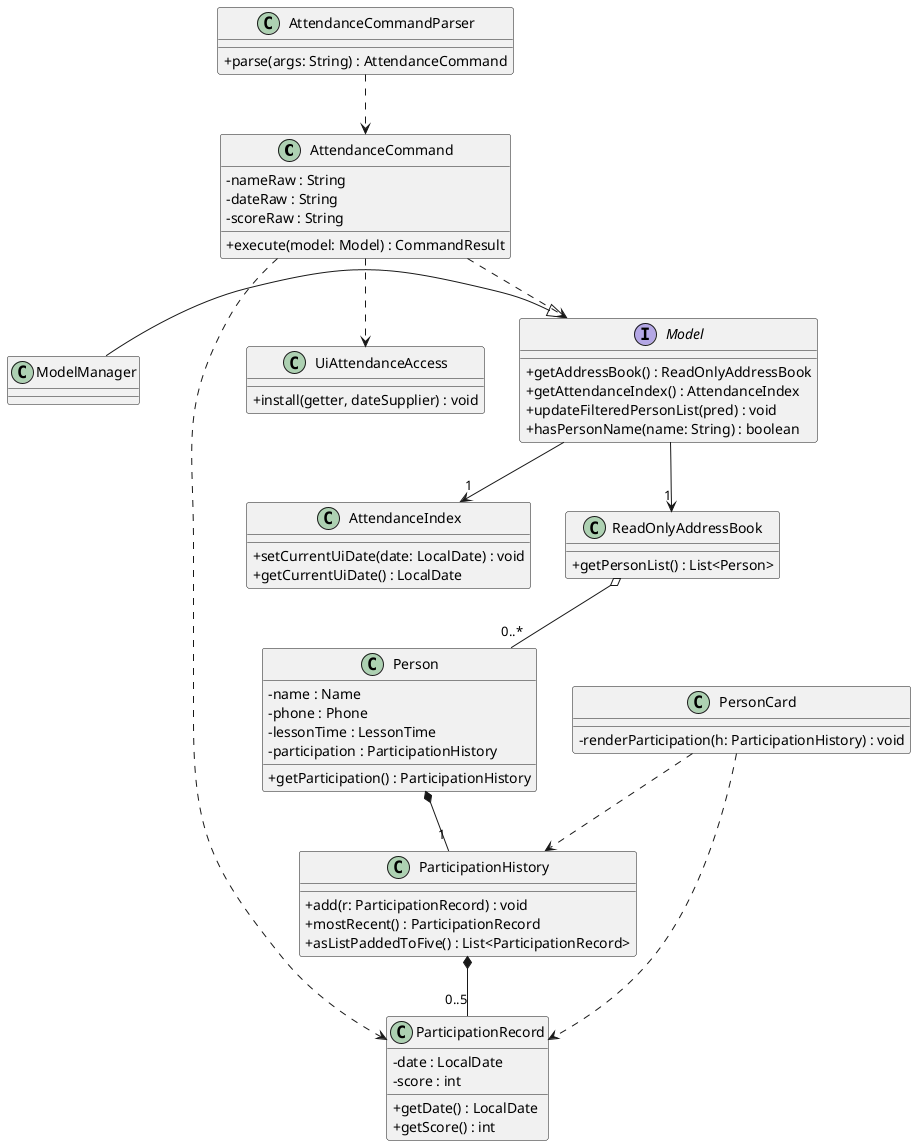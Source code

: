 @startuml
skinparam classAttributeIconSize 0

class AttendanceCommand {
  - nameRaw : String
  - dateRaw : String
  - scoreRaw : String
  + execute(model: Model) : CommandResult
}
class AttendanceCommandParser {
  + parse(args: String) : AttendanceCommand
}
interface Model {
  + getAddressBook() : ReadOnlyAddressBook
  + getAttendanceIndex() : AttendanceIndex
  + updateFilteredPersonList(pred) : void
  + hasPersonName(name: String) : boolean
}
class ModelManager
class ReadOnlyAddressBook {
  + getPersonList() : List<Person>
}
class Person {
  - name : Name
  - phone : Phone
  - lessonTime : LessonTime
  - participation : ParticipationHistory
  + getParticipation() : ParticipationHistory
}
class ParticipationHistory {
  + add(r: ParticipationRecord) : void
  + mostRecent() : ParticipationRecord
  + asListPaddedToFive() : List<ParticipationRecord>
}
class ParticipationRecord {
  - date : LocalDate
  - score : int
  + getDate() : LocalDate
  + getScore() : int
}
class AttendanceIndex {
  + setCurrentUiDate(date: LocalDate) : void
  + getCurrentUiDate() : LocalDate
}
class UiAttendanceAccess {
  + install(getter, dateSupplier) : void
}
class PersonCard {
  - renderParticipation(h: ParticipationHistory) : void
}

ModelManager -|> Model
ReadOnlyAddressBook o-- "0..*" Person
Person *-- "1" ParticipationHistory
ParticipationHistory *-- "0..5" ParticipationRecord
Model --> "1" AttendanceIndex
Model --> "1" ReadOnlyAddressBook
AttendanceCommand ..> Model
AttendanceCommand ..> ParticipationRecord
AttendanceCommand ..> UiAttendanceAccess
AttendanceCommandParser ..> AttendanceCommand
PersonCard ..> ParticipationHistory
PersonCard ..> ParticipationRecord
@enduml

